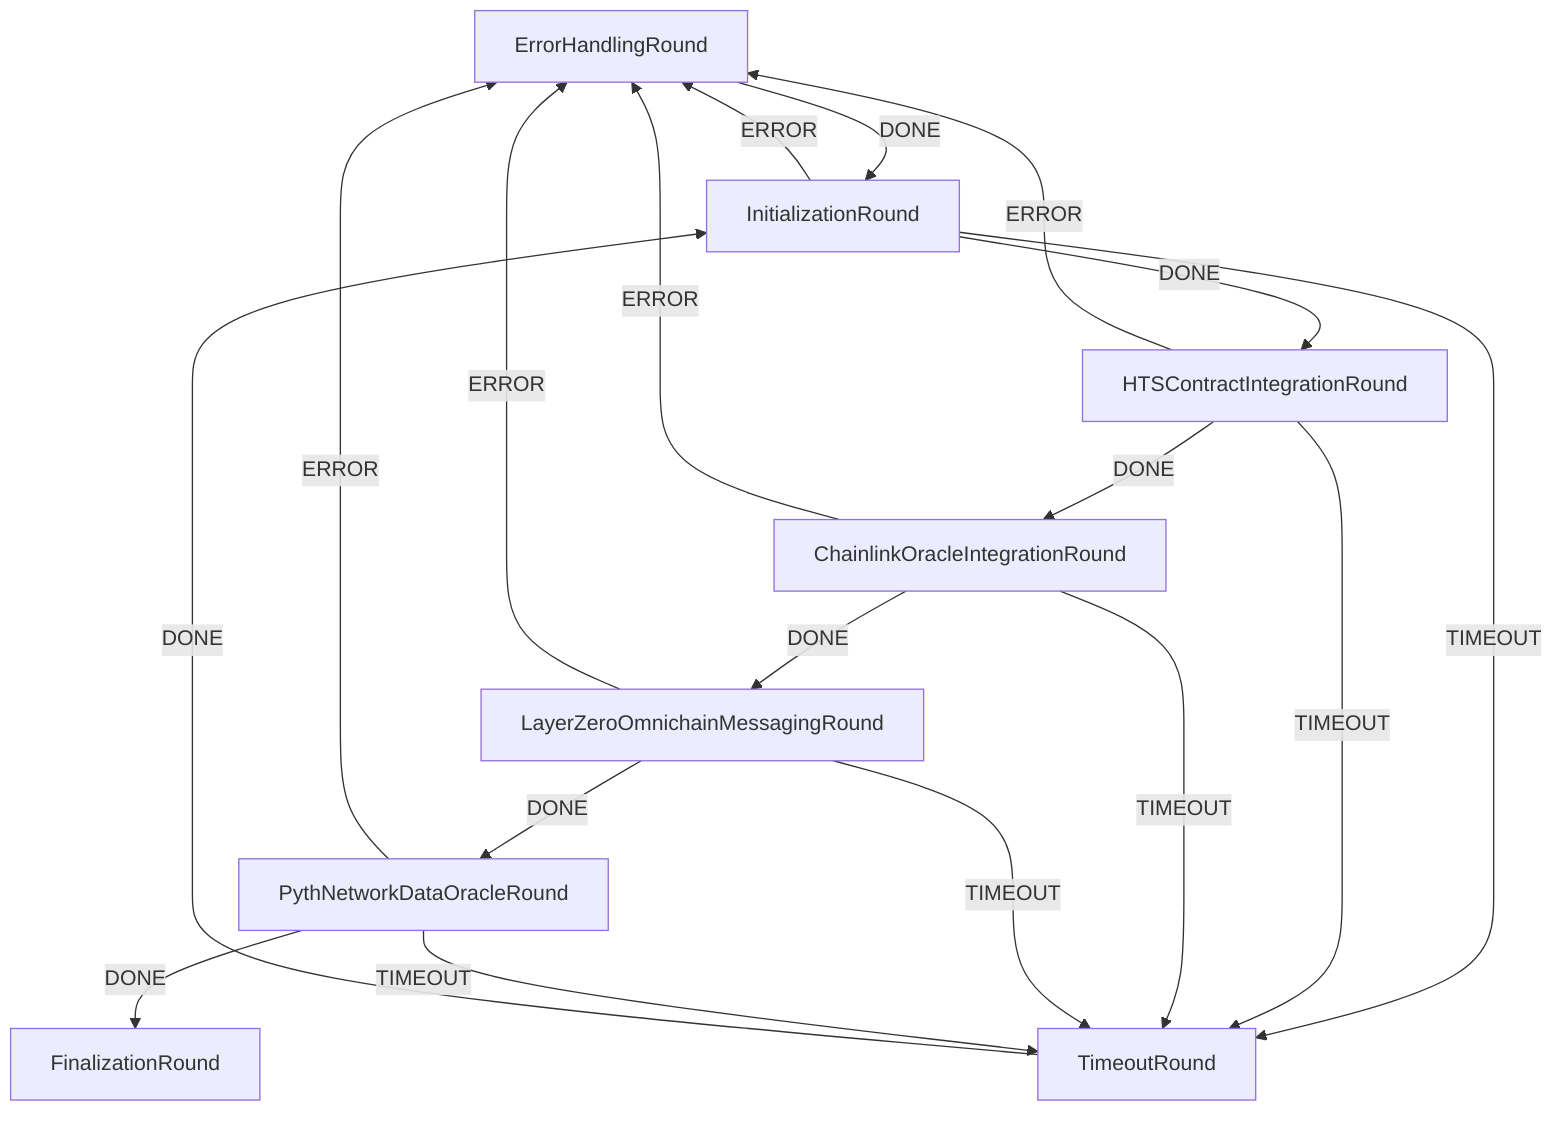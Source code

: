 graph TD
  ErrorHandlingRound
  ChainlinkOracleIntegrationRound
  TimeoutRound
  InitializationRound
  LayerZeroOmnichainMessagingRound
  PythNetworkDataOracleRound
  ErrorHandlingRound
  FinalizationRound
  HTSContractIntegrationRound
  InitializationRound -->|DONE| HTSContractIntegrationRound
  HTSContractIntegrationRound -->|DONE| ChainlinkOracleIntegrationRound
  ChainlinkOracleIntegrationRound -->|DONE| LayerZeroOmnichainMessagingRound
  LayerZeroOmnichainMessagingRound -->|DONE| PythNetworkDataOracleRound
  PythNetworkDataOracleRound -->|DONE| FinalizationRound
  InitializationRound -->|ERROR| ErrorHandlingRound
  HTSContractIntegrationRound -->|ERROR| ErrorHandlingRound
  ChainlinkOracleIntegrationRound -->|ERROR| ErrorHandlingRound
  LayerZeroOmnichainMessagingRound -->|ERROR| ErrorHandlingRound
  PythNetworkDataOracleRound -->|ERROR| ErrorHandlingRound
  ErrorHandlingRound -->|DONE| InitializationRound
  InitializationRound -->|TIMEOUT| TimeoutRound
  HTSContractIntegrationRound -->|TIMEOUT| TimeoutRound
  ChainlinkOracleIntegrationRound -->|TIMEOUT| TimeoutRound
  LayerZeroOmnichainMessagingRound -->|TIMEOUT| TimeoutRound
  PythNetworkDataOracleRound -->|TIMEOUT| TimeoutRound
  TimeoutRound -->|DONE| InitializationRound